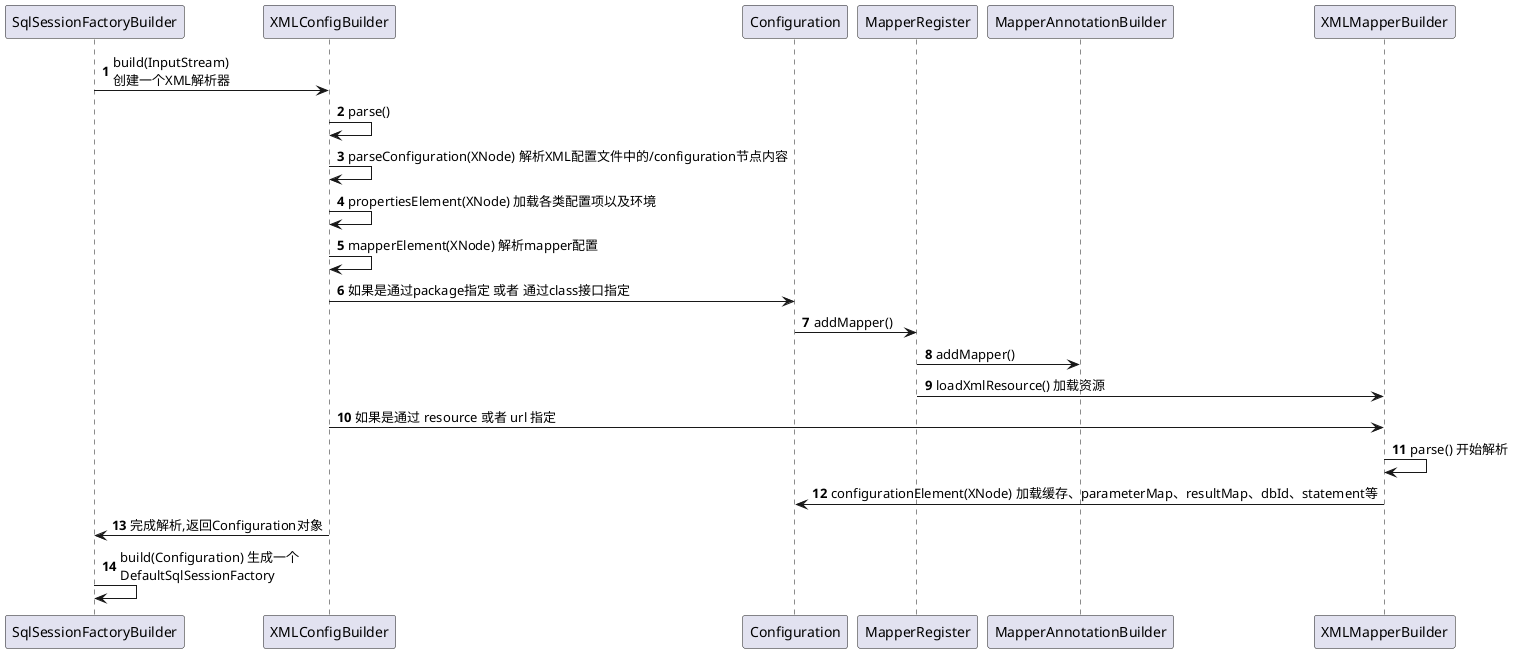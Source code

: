 
@startuml

autonumber
SqlSessionFactoryBuilder ->  XMLConfigBuilder : build(InputStream) \n创建一个XML解析器
XMLConfigBuilder -> XMLConfigBuilder: parse()
XMLConfigBuilder -> XMLConfigBuilder: parseConfiguration(XNode) 解析XML配置文件中的/configuration节点内容
XMLConfigBuilder -> XMLConfigBuilder: propertiesElement(XNode) 加载各类配置项以及环境
XMLConfigBuilder -> XMLConfigBuilder: mapperElement(XNode) 解析mapper配置
XMLConfigBuilder -> Configuration: 如果是通过package指定 或者 通过class接口指定
Configuration -> MapperRegister: addMapper()
MapperRegister -> MapperAnnotationBuilder: addMapper()
MapperRegister -> XMLMapperBuilder: loadXmlResource() 加载资源
XMLConfigBuilder -> XMLMapperBuilder: 如果是通过 resource 或者 url 指定
XMLMapperBuilder -> XMLMapperBuilder: parse() 开始解析
XMLMapperBuilder -> Configuration: configurationElement(XNode) 加载缓存、parameterMap、resultMap、dbId、statement等
XMLConfigBuilder -> SqlSessionFactoryBuilder: 完成解析,返回Configuration对象
SqlSessionFactoryBuilder -> SqlSessionFactoryBuilder: build(Configuration) 生成一个 \nDefaultSqlSessionFactory
@enduml
